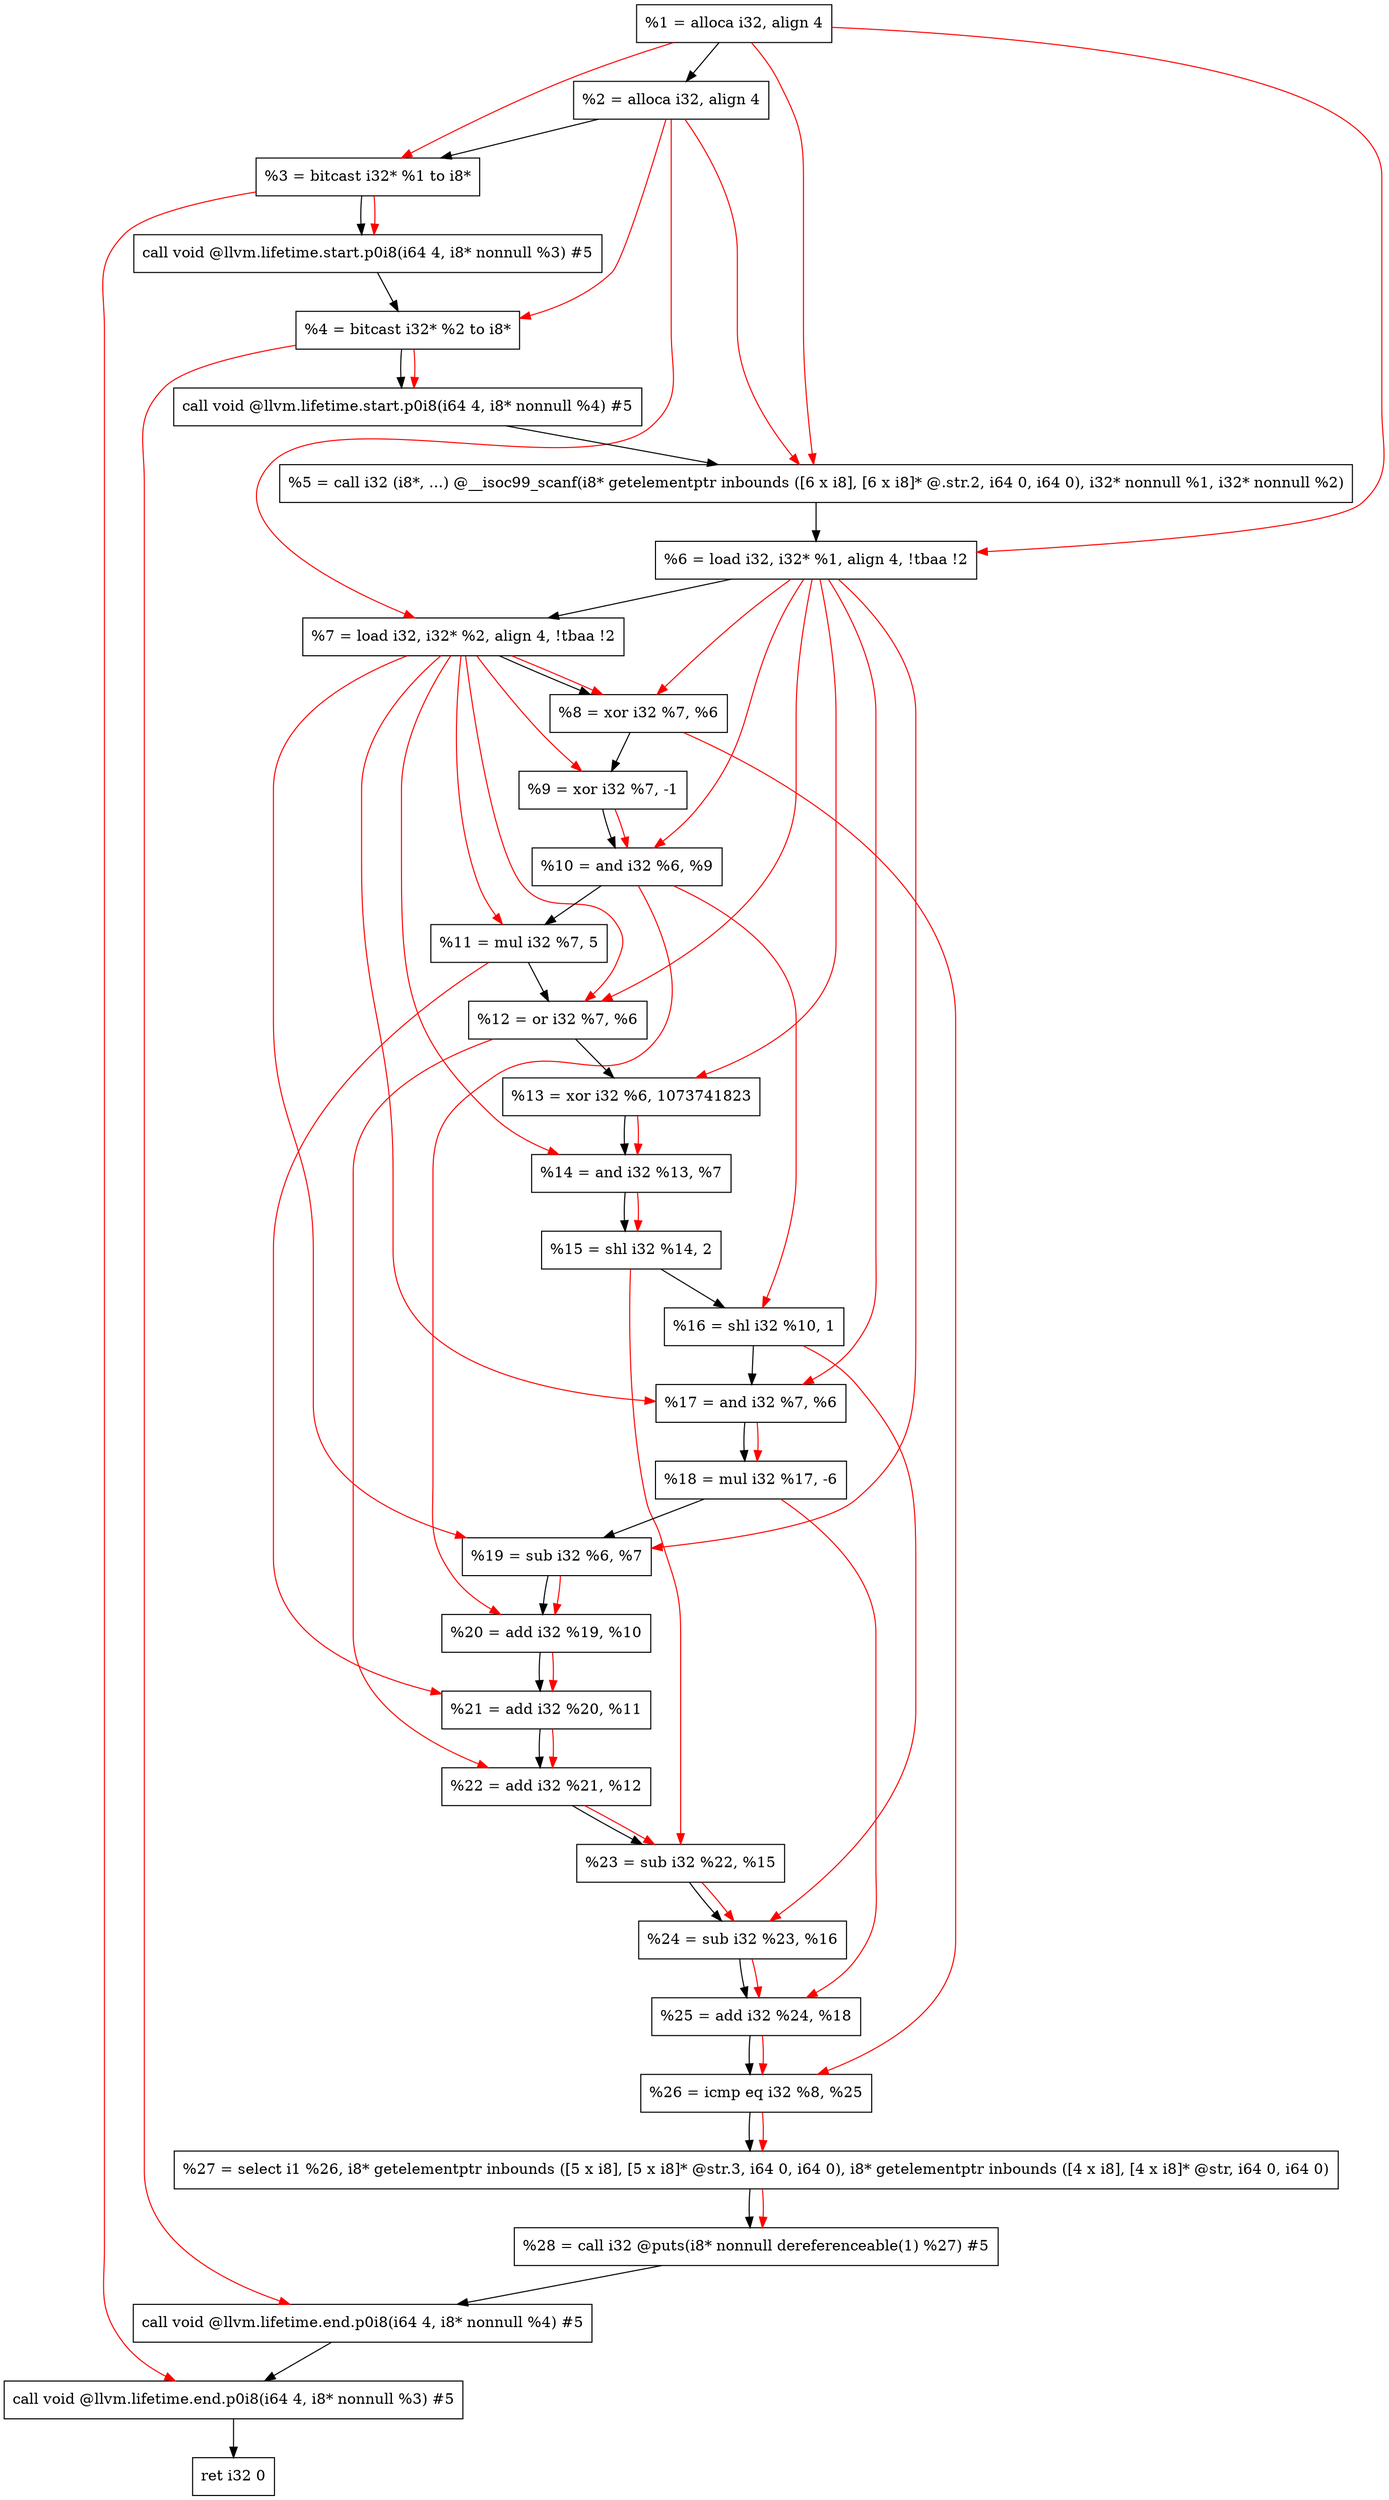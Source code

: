 digraph "DFG for'main' function" {
	Node0x1bf6a48[shape=record, label="  %1 = alloca i32, align 4"];
	Node0x1bf6ac8[shape=record, label="  %2 = alloca i32, align 4"];
	Node0x1bf6b58[shape=record, label="  %3 = bitcast i32* %1 to i8*"];
	Node0x1bf6fb8[shape=record, label="  call void @llvm.lifetime.start.p0i8(i64 4, i8* nonnull %3) #5"];
	Node0x1bf7098[shape=record, label="  %4 = bitcast i32* %2 to i8*"];
	Node0x1bf71b8[shape=record, label="  call void @llvm.lifetime.start.p0i8(i64 4, i8* nonnull %4) #5"];
	Node0x1bf73f0[shape=record, label="  %5 = call i32 (i8*, ...) @__isoc99_scanf(i8* getelementptr inbounds ([6 x i8], [6 x i8]* @.str.2, i64 0, i64 0), i32* nonnull %1, i32* nonnull %2)"];
	Node0x1bf74a8[shape=record, label="  %6 = load i32, i32* %1, align 4, !tbaa !2"];
	Node0x1bf8418[shape=record, label="  %7 = load i32, i32* %2, align 4, !tbaa !2"];
	Node0x1bf8aa0[shape=record, label="  %8 = xor i32 %7, %6"];
	Node0x1bf8b10[shape=record, label="  %9 = xor i32 %7, -1"];
	Node0x1bf8b80[shape=record, label="  %10 = and i32 %6, %9"];
	Node0x1bf8bf0[shape=record, label="  %11 = mul i32 %7, 5"];
	Node0x1bf8c60[shape=record, label="  %12 = or i32 %7, %6"];
	Node0x1bf8cd0[shape=record, label="  %13 = xor i32 %6, 1073741823"];
	Node0x1bf8d40[shape=record, label="  %14 = and i32 %13, %7"];
	Node0x1bf8db0[shape=record, label="  %15 = shl i32 %14, 2"];
	Node0x1bf8e20[shape=record, label="  %16 = shl i32 %10, 1"];
	Node0x1bf8e90[shape=record, label="  %17 = and i32 %7, %6"];
	Node0x1bf8f00[shape=record, label="  %18 = mul i32 %17, -6"];
	Node0x1bf8f70[shape=record, label="  %19 = sub i32 %6, %7"];
	Node0x1bf8fe0[shape=record, label="  %20 = add i32 %19, %10"];
	Node0x1bf9050[shape=record, label="  %21 = add i32 %20, %11"];
	Node0x1bf90c0[shape=record, label="  %22 = add i32 %21, %12"];
	Node0x1bf9130[shape=record, label="  %23 = sub i32 %22, %15"];
	Node0x1bf91a0[shape=record, label="  %24 = sub i32 %23, %16"];
	Node0x1bf9210[shape=record, label="  %25 = add i32 %24, %18"];
	Node0x1bf9280[shape=record, label="  %26 = icmp eq i32 %8, %25"];
	Node0x1b979d8[shape=record, label="  %27 = select i1 %26, i8* getelementptr inbounds ([5 x i8], [5 x i8]* @str.3, i64 0, i64 0), i8* getelementptr inbounds ([4 x i8], [4 x i8]* @str, i64 0, i64 0)"];
	Node0x1bf9310[shape=record, label="  %28 = call i32 @puts(i8* nonnull dereferenceable(1) %27) #5"];
	Node0x1bf9568[shape=record, label="  call void @llvm.lifetime.end.p0i8(i64 4, i8* nonnull %4) #5"];
	Node0x1bf96c8[shape=record, label="  call void @llvm.lifetime.end.p0i8(i64 4, i8* nonnull %3) #5"];
	Node0x1bf9788[shape=record, label="  ret i32 0"];
	Node0x1bf6a48 -> Node0x1bf6ac8;
	Node0x1bf6ac8 -> Node0x1bf6b58;
	Node0x1bf6b58 -> Node0x1bf6fb8;
	Node0x1bf6fb8 -> Node0x1bf7098;
	Node0x1bf7098 -> Node0x1bf71b8;
	Node0x1bf71b8 -> Node0x1bf73f0;
	Node0x1bf73f0 -> Node0x1bf74a8;
	Node0x1bf74a8 -> Node0x1bf8418;
	Node0x1bf8418 -> Node0x1bf8aa0;
	Node0x1bf8aa0 -> Node0x1bf8b10;
	Node0x1bf8b10 -> Node0x1bf8b80;
	Node0x1bf8b80 -> Node0x1bf8bf0;
	Node0x1bf8bf0 -> Node0x1bf8c60;
	Node0x1bf8c60 -> Node0x1bf8cd0;
	Node0x1bf8cd0 -> Node0x1bf8d40;
	Node0x1bf8d40 -> Node0x1bf8db0;
	Node0x1bf8db0 -> Node0x1bf8e20;
	Node0x1bf8e20 -> Node0x1bf8e90;
	Node0x1bf8e90 -> Node0x1bf8f00;
	Node0x1bf8f00 -> Node0x1bf8f70;
	Node0x1bf8f70 -> Node0x1bf8fe0;
	Node0x1bf8fe0 -> Node0x1bf9050;
	Node0x1bf9050 -> Node0x1bf90c0;
	Node0x1bf90c0 -> Node0x1bf9130;
	Node0x1bf9130 -> Node0x1bf91a0;
	Node0x1bf91a0 -> Node0x1bf9210;
	Node0x1bf9210 -> Node0x1bf9280;
	Node0x1bf9280 -> Node0x1b979d8;
	Node0x1b979d8 -> Node0x1bf9310;
	Node0x1bf9310 -> Node0x1bf9568;
	Node0x1bf9568 -> Node0x1bf96c8;
	Node0x1bf96c8 -> Node0x1bf9788;
edge [color=red]
	Node0x1bf6a48 -> Node0x1bf6b58;
	Node0x1bf6b58 -> Node0x1bf6fb8;
	Node0x1bf6ac8 -> Node0x1bf7098;
	Node0x1bf7098 -> Node0x1bf71b8;
	Node0x1bf6a48 -> Node0x1bf73f0;
	Node0x1bf6ac8 -> Node0x1bf73f0;
	Node0x1bf6a48 -> Node0x1bf74a8;
	Node0x1bf6ac8 -> Node0x1bf8418;
	Node0x1bf8418 -> Node0x1bf8aa0;
	Node0x1bf74a8 -> Node0x1bf8aa0;
	Node0x1bf8418 -> Node0x1bf8b10;
	Node0x1bf74a8 -> Node0x1bf8b80;
	Node0x1bf8b10 -> Node0x1bf8b80;
	Node0x1bf8418 -> Node0x1bf8bf0;
	Node0x1bf8418 -> Node0x1bf8c60;
	Node0x1bf74a8 -> Node0x1bf8c60;
	Node0x1bf74a8 -> Node0x1bf8cd0;
	Node0x1bf8cd0 -> Node0x1bf8d40;
	Node0x1bf8418 -> Node0x1bf8d40;
	Node0x1bf8d40 -> Node0x1bf8db0;
	Node0x1bf8b80 -> Node0x1bf8e20;
	Node0x1bf8418 -> Node0x1bf8e90;
	Node0x1bf74a8 -> Node0x1bf8e90;
	Node0x1bf8e90 -> Node0x1bf8f00;
	Node0x1bf74a8 -> Node0x1bf8f70;
	Node0x1bf8418 -> Node0x1bf8f70;
	Node0x1bf8f70 -> Node0x1bf8fe0;
	Node0x1bf8b80 -> Node0x1bf8fe0;
	Node0x1bf8fe0 -> Node0x1bf9050;
	Node0x1bf8bf0 -> Node0x1bf9050;
	Node0x1bf9050 -> Node0x1bf90c0;
	Node0x1bf8c60 -> Node0x1bf90c0;
	Node0x1bf90c0 -> Node0x1bf9130;
	Node0x1bf8db0 -> Node0x1bf9130;
	Node0x1bf9130 -> Node0x1bf91a0;
	Node0x1bf8e20 -> Node0x1bf91a0;
	Node0x1bf91a0 -> Node0x1bf9210;
	Node0x1bf8f00 -> Node0x1bf9210;
	Node0x1bf8aa0 -> Node0x1bf9280;
	Node0x1bf9210 -> Node0x1bf9280;
	Node0x1bf9280 -> Node0x1b979d8;
	Node0x1b979d8 -> Node0x1bf9310;
	Node0x1bf7098 -> Node0x1bf9568;
	Node0x1bf6b58 -> Node0x1bf96c8;
}
